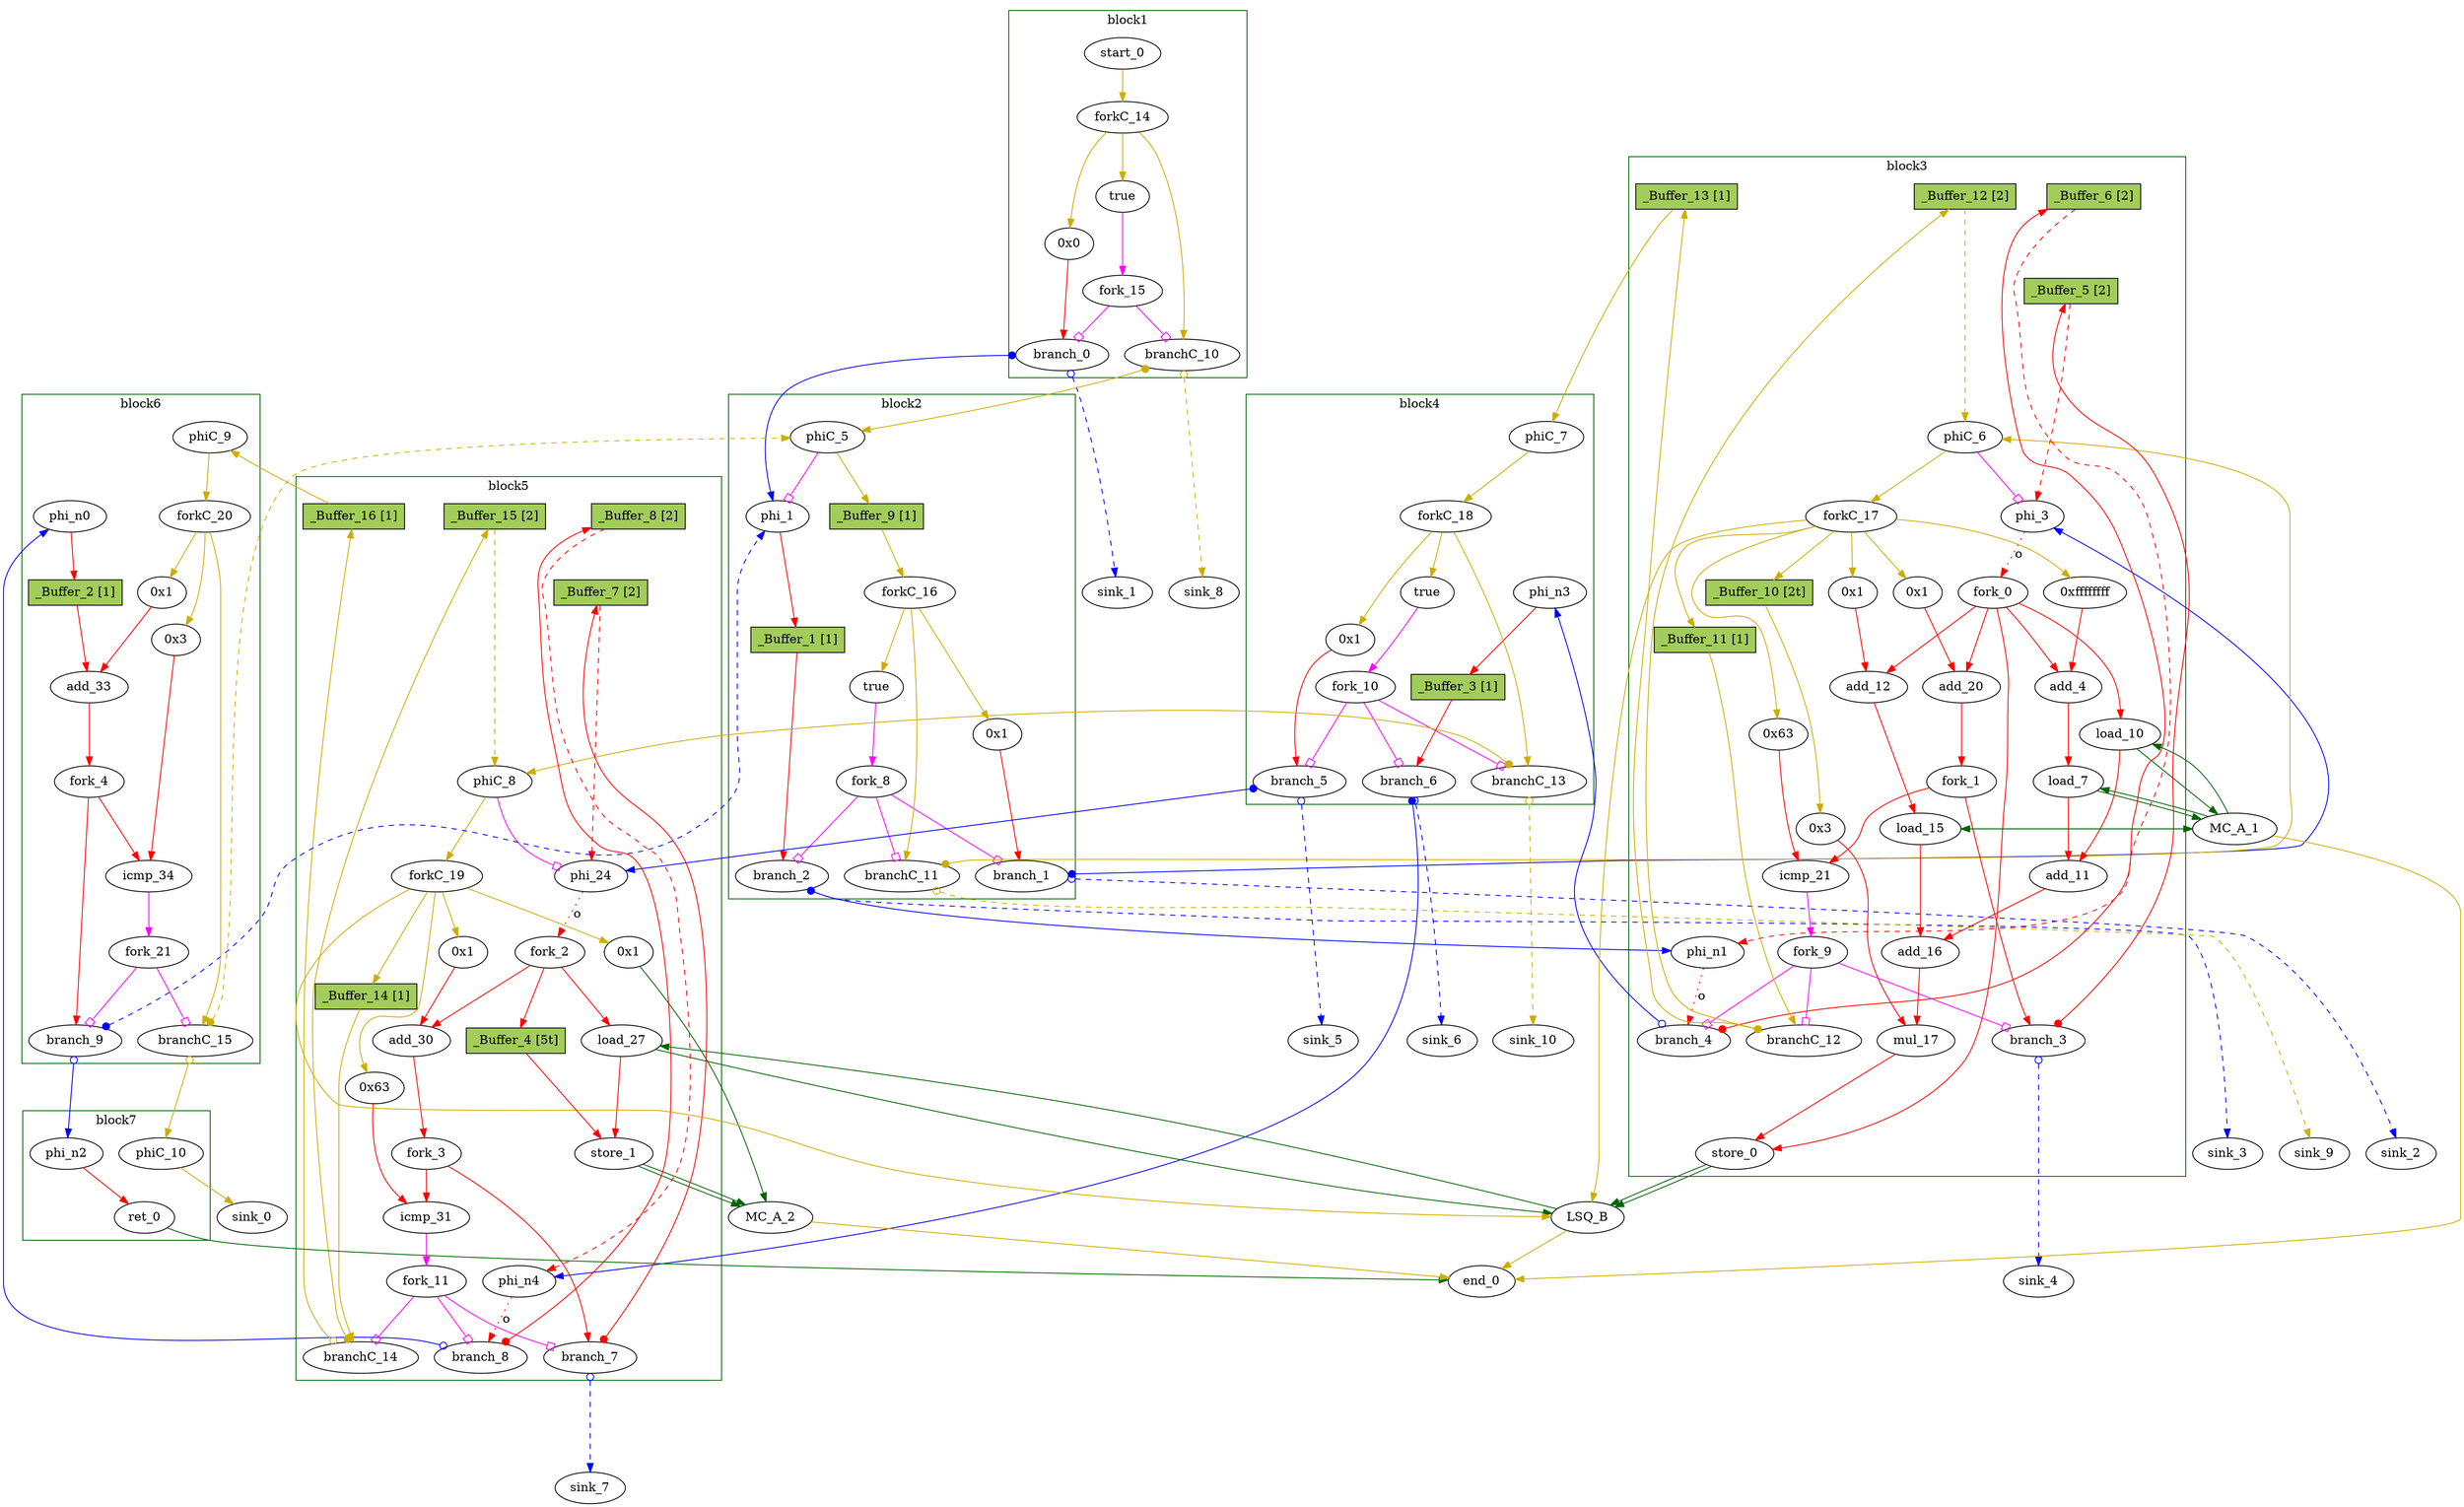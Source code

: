 // Number of blocks: 113
// Number of channels: 183
Digraph G {

  // Blocks
subgraph cluster_1 {
color = "darkgreen"
label = "block1"
  brCst_block1 [type=Constant, in="in1:1", out="out1:1", bbID = 1, value="0x1", label=true,  shape=oval];
  cst_0 [type=Constant, in="in1:32", out="out1:32", bbID = 1, value="0x0", label="0x0",  shape=oval];
  branch_0 [type=Branch, in="in1:32 in2?:1", out="out1+:32 out2-:32", bbID = 1,  shape=oval];
  start_0 [type=Entry, in="in1:0", out="out1:0", bbID = 1,  shape=oval];
  forkC_14 [type=Fork, in="in1:0", out="out1:0 out2:0 out3:0", bbID = 1,  shape=oval];
  branchC_10 [type=Branch, in="in1:0 in2?:1", out="out1+:0 out2-:0", bbID = 1,  shape=oval];
  fork_15 [type=Fork, in="in1:1", out="out1:1 out2:1", bbID = 1,  shape=oval];
}
subgraph cluster_2 {
color = "darkgreen"
label = "block2"
  phi_1 [type=Mux, in="in1?:1 in2:32 in3:32", out="out1:32", delay=0.366, bbID = 2,  shape=oval];
  brCst_block2 [type=Constant, in="in1:1", out="out1:1", bbID = 2, value="0x1", label=true,  shape=oval];
  cst_1 [type=Constant, in="in1:32", out="out1:32", bbID = 2, value="0x1", label="0x1",  shape=oval];
  branch_1 [type=Branch, in="in1:32 in2?:1", out="out1+:32 out2-:32", bbID = 2,  shape=oval];
  branch_2 [type=Branch, in="in1:32 in2?:1", out="out1+:32 out2-:32", bbID = 2,  shape=oval];
  fork_8 [type=Fork, in="in1:1", out="out1:1 out2:1 out3:1", bbID = 2,  shape=oval];
  phiC_5 [type=CntrlMerge, in="in1:0 in2:0", out="out1:0 out2?:1", delay=0.166, bbID = 2,  shape=oval];
  forkC_16 [type=Fork, in="in1:0", out="out1:0 out2:0 out3:0", bbID = 2,  shape=oval];
  branchC_11 [type=Branch, in="in1:0 in2?:1", out="out1+:0 out2-:0", bbID = 2,  shape=oval];
  _Buffer_1 [type=Buffer, in="in1:32", out="out1:32", bbID = 2, slots=1, transparent=false, label="_Buffer_1 [1]",  shape=box, style=filled, fillcolor=darkolivegreen3, height = 0.4];
  _Buffer_9 [type=Buffer, in="in1:0", out="out1:0", bbID = 2, slots=1, transparent=false, label="_Buffer_9 [1]",  shape=box, style=filled, fillcolor=darkolivegreen3, height = 0.4];
}
subgraph cluster_3 {
color = "darkgreen"
label = "block3"
  phi_3 [type=Mux, in="in1?:1 in2:32 in3:32", out="out1:32", delay=0.366, bbID = 3,  shape=oval];
  cst_2 [type=Constant, in="in1:32", out="out1:32", bbID = 3, value="0xffffffff", label="0xffffffff",  shape=oval];
  add_4 [type=Operator, in="in1:32 in2:32", out="out1:32", op = "add_op", delay=1.693, bbID = 3,  shape=oval];
  load_7 [type=Operator, in="in1:32 in2:32", out="out1:32 out2:32", op = "mc_load_op", latency=2, bbID = 3, portID = 0, offset = 0, retimingDiff=2,  shape=oval];
  load_10 [type=Operator, in="in1:32 in2:32", out="out1:32 out2:32", op = "mc_load_op", latency=2, bbID = 3, portID = 1, offset = 0, retimingDiff=2,  shape=oval];
  add_11 [type=Operator, in="in1:32 in2:32", out="out1:32", op = "add_op", delay=1.693, bbID = 3, retimingDiff=2,  shape=oval];
  cst_3 [type=Constant, in="in1:32", out="out1:32", bbID = 3, value="0x1", label="0x1",  shape=oval];
  add_12 [type=Operator, in="in1:32 in2:32", out="out1:32", op = "add_op", delay=1.693, bbID = 3,  shape=oval];
  load_15 [type=Operator, in="in1:32 in2:32", out="out1:32 out2:32", op = "mc_load_op", latency=2, bbID = 3, portID = 2, offset = 0, retimingDiff=2,  shape=oval];
  add_16 [type=Operator, in="in1:32 in2:32", out="out1:32", op = "add_op", delay=1.693, bbID = 3, retimingDiff=2,  shape=oval];
  cst_4 [type=Constant, in="in1:32", out="out1:32", bbID = 3, value="0x3", label="0x3", retimingDiff=2,  shape=oval];
  mul_17 [type=Operator, in="in1:32 in2:32", out="out1:32", op = "mul_op", latency=4, bbID = 3, retimingDiff=4,  shape=oval];
  store_0 [type=Operator, in="in1:32 in2:32", out="out1:32 out2:32", op = "lsq_store_op", bbID = 3, portID = 0, offset = 0,  shape=oval];
  cst_5 [type=Constant, in="in1:32", out="out1:32", bbID = 3, value="0x1", label="0x1",  shape=oval];
  add_20 [type=Operator, in="in1:32 in2:32", out="out1:32", op = "add_op", delay=1.693, bbID = 3,  shape=oval];
  cst_6 [type=Constant, in="in1:32", out="out1:32", bbID = 3, value="0x63", label="0x63",  shape=oval];
  icmp_21 [type=Operator, in="in1:32 in2:32", out="out1:1", op = "icmp_ult_op", delay=1.53, bbID = 3,  shape=oval];
  phi_n1 [type=Merge, in="in1:32 in2:32", out="out1:32", delay=0.366, bbID = 3,  shape=oval];
  fork_0 [type=Fork, in="in1:32", out="out1:32 out2:32 out3:32 out4:32 out5:32", bbID = 3,  shape=oval];
  fork_1 [type=Fork, in="in1:32", out="out1:32 out2:32", bbID = 3,  shape=oval];
  branch_3 [type=Branch, in="in1:32 in2?:1", out="out1+:32 out2-:32", bbID = 3,  shape=oval];
  branch_4 [type=Branch, in="in1:32 in2?:1", out="out1+:32 out2-:32", bbID = 3,  shape=oval];
  fork_9 [type=Fork, in="in1:1", out="out1:1 out2:1 out3:1", bbID = 3,  shape=oval];
  phiC_6 [type=CntrlMerge, in="in1:0 in2:0", out="out1:0 out2?:1", delay=0.166, bbID = 3,  shape=oval];
  forkC_17 [type=Fork, in="in1:0", out="out1:0 out2:0 out3:0 out4:0 out5:0 out6:0 out7:0", bbID = 3,  shape=oval];
  branchC_12 [type=Branch, in="in1:0 in2?:1", out="out1+:0 out2-:0", bbID = 3,  shape=oval];
  _Buffer_5 [type=Buffer, in="in1:32", out="out1:32", bbID = 3, slots=2, transparent=false, label="_Buffer_5 [2]",  shape=box, style=filled, fillcolor=darkolivegreen3, height = 0.4];
  _Buffer_6 [type=Buffer, in="in1:32", out="out1:32", bbID = 3, slots=2, transparent=false, label="_Buffer_6 [2]",  shape=box, style=filled, fillcolor=darkolivegreen3, height = 0.4];
  _Buffer_10 [type=Buffer, in="in1:0", out="out1:0", bbID = 3, slots=2, transparent=true, label="_Buffer_10 [2t]",  shape=box, style=filled, fillcolor=darkolivegreen3, height = 0.4];
  _Buffer_11 [type=Buffer, in="in1:0", out="out1:0", bbID = 3, slots=1, transparent=false, label="_Buffer_11 [1]",  shape=box, style=filled, fillcolor=darkolivegreen3, height = 0.4];
  _Buffer_12 [type=Buffer, in="in1:0", out="out1:0", bbID = 3, slots=2, transparent=false, label="_Buffer_12 [2]",  shape=box, style=filled, fillcolor=darkolivegreen3, height = 0.4];
  _Buffer_13 [type=Buffer, in="in1:0", out="out1:0", bbID = 3, slots=1, transparent=false, label="_Buffer_13 [1]",  shape=box, style=filled, fillcolor=darkolivegreen3, height = 0.4];
}
subgraph cluster_4 {
color = "darkgreen"
label = "block4"
  brCst_block4 [type=Constant, in="in1:1", out="out1:1", bbID = 4, value="0x1", label=true,  shape=oval];
  cst_7 [type=Constant, in="in1:32", out="out1:32", bbID = 4, value="0x1", label="0x1",  shape=oval];
  phi_n3 [type=Merge, in="in1:32", out="out1:32", bbID = 4,  shape=oval];
  branch_5 [type=Branch, in="in1:32 in2?:1", out="out1+:32 out2-:32", bbID = 4,  shape=oval];
  branch_6 [type=Branch, in="in1:32 in2?:1", out="out1+:32 out2-:32", bbID = 4,  shape=oval];
  fork_10 [type=Fork, in="in1:1", out="out1:1 out2:1 out3:1", bbID = 4,  shape=oval];
  phiC_7 [type=Merge, in="in1:0", out="out1:0", delay=0.166, bbID = 4,  shape=oval];
  forkC_18 [type=Fork, in="in1:0", out="out1:0 out2:0 out3:0", bbID = 4,  shape=oval];
  branchC_13 [type=Branch, in="in1:0 in2?:1", out="out1+:0 out2-:0", bbID = 4,  shape=oval];
  _Buffer_3 [type=Buffer, in="in1:32", out="out1:32", bbID = 4, slots=1, transparent=false, label="_Buffer_3 [1]",  shape=box, style=filled, fillcolor=darkolivegreen3, height = 0.4];
}
subgraph cluster_5 {
color = "darkgreen"
label = "block5"
  phi_24 [type=Mux, in="in1?:1 in2:32 in3:32", out="out1:32", delay=0.366, bbID = 5,  shape=oval];
  load_27 [type=Operator, in="in1:32 in2:32", out="out1:32 out2:32", op = "lsq_load_op", latency=5, bbID = 5, portID = 0, offset = 0,  shape=oval];
  store_1 [type=Operator, in="in1:32 in2:32", out="out1:32 out2:32", op = "mc_store_op", bbID = 5, portID = 0, offset = 0,  shape=oval];
  cst_8 [type=Constant, in="in1:32", out="out1:32", bbID = 5, value="0x1", label="0x1",  shape=oval];
  add_30 [type=Operator, in="in1:32 in2:32", out="out1:32", op = "add_op", delay=1.693, bbID = 5,  shape=oval];
  cst_9 [type=Constant, in="in1:32", out="out1:32", bbID = 5, value="0x63", label="0x63",  shape=oval];
  icmp_31 [type=Operator, in="in1:32 in2:32", out="out1:1", op = "icmp_ult_op", delay=1.53, bbID = 5,  shape=oval];
  phi_n4 [type=Merge, in="in1:32 in2:32", out="out1:32", delay=0.366, bbID = 5,  shape=oval];
  fork_2 [type=Fork, in="in1:32", out="out1:32 out2:32 out3:32", bbID = 5,  shape=oval];
  fork_3 [type=Fork, in="in1:32", out="out1:32 out2:32", bbID = 5,  shape=oval];
  branch_7 [type=Branch, in="in1:32 in2?:1", out="out1+:32 out2-:32", bbID = 5,  shape=oval];
  branch_8 [type=Branch, in="in1:32 in2?:1", out="out1+:32 out2-:32", bbID = 5,  shape=oval];
  fork_11 [type=Fork, in="in1:1", out="out1:1 out2:1 out3:1", bbID = 5,  shape=oval];
  cst_12 [type=Constant, in="in1:32", out="out1:32", bbID = 5, value="0x1", label="0x1",  shape=oval];
  phiC_8 [type=CntrlMerge, in="in1:0 in2:0", out="out1:0 out2?:1", delay=0.166, bbID = 5,  shape=oval];
  forkC_19 [type=Fork, in="in1:0", out="out1:0 out2:0 out3:0 out4:0 out5:0", bbID = 5,  shape=oval];
  branchC_14 [type=Branch, in="in1:0 in2?:1", out="out1+:0 out2-:0", bbID = 5,  shape=oval];
  _Buffer_4 [type=Buffer, in="in1:32", out="out1:32", bbID = 5, slots=5, transparent=true, label="_Buffer_4 [5t]",  shape=box, style=filled, fillcolor=darkolivegreen3, height = 0.4];
  _Buffer_7 [type=Buffer, in="in1:32", out="out1:32", bbID = 5, slots=2, transparent=false, label="_Buffer_7 [2]",  shape=box, style=filled, fillcolor=darkolivegreen3, height = 0.4];
  _Buffer_8 [type=Buffer, in="in1:32", out="out1:32", bbID = 5, slots=2, transparent=false, label="_Buffer_8 [2]",  shape=box, style=filled, fillcolor=darkolivegreen3, height = 0.4];
  _Buffer_14 [type=Buffer, in="in1:0", out="out1:0", bbID = 5, slots=1, transparent=false, label="_Buffer_14 [1]",  shape=box, style=filled, fillcolor=darkolivegreen3, height = 0.4];
  _Buffer_15 [type=Buffer, in="in1:0", out="out1:0", bbID = 5, slots=2, transparent=false, label="_Buffer_15 [2]",  shape=box, style=filled, fillcolor=darkolivegreen3, height = 0.4];
  _Buffer_16 [type=Buffer, in="in1:0", out="out1:0", bbID = 5, slots=1, transparent=false, label="_Buffer_16 [1]",  shape=box, style=filled, fillcolor=darkolivegreen3, height = 0.4];
}
subgraph cluster_6 {
color = "darkgreen"
label = "block6"
  cst_10 [type=Constant, in="in1:32", out="out1:32", bbID = 6, value="0x1", label="0x1",  shape=oval];
  add_33 [type=Operator, in="in1:32 in2:32", out="out1:32", op = "add_op", delay=1.693, bbID = 6,  shape=oval];
  cst_11 [type=Constant, in="in1:32", out="out1:32", bbID = 6, value="0x3", label="0x3",  shape=oval];
  icmp_34 [type=Operator, in="in1:32 in2:32", out="out1:1", op = "icmp_ult_op", delay=1.53, bbID = 6,  shape=oval];
  phi_n0 [type=Merge, in="in1:32", out="out1:32", bbID = 6,  shape=oval];
  fork_4 [type=Fork, in="in1:32", out="out1:32 out2:32", bbID = 6,  shape=oval];
  branch_9 [type=Branch, in="in1:32 in2?:1", out="out1+:32 out2-:32", bbID = 6,  shape=oval];
  phiC_9 [type=Merge, in="in1:0", out="out1:0", delay=0.166, bbID = 6,  shape=oval];
  forkC_20 [type=Fork, in="in1:0", out="out1:0 out2:0 out3:0", bbID = 6,  shape=oval];
  branchC_15 [type=Branch, in="in1:0 in2?:1", out="out1+:0 out2-:0", bbID = 6,  shape=oval];
  fork_21 [type=Fork, in="in1:1", out="out1:1 out2:1", bbID = 6,  shape=oval];
  _Buffer_2 [type=Buffer, in="in1:32", out="out1:32", bbID = 6, slots=1, transparent=false, label="_Buffer_2 [1]",  shape=box, style=filled, fillcolor=darkolivegreen3, height = 0.4];
}
subgraph cluster_7 {
color = "darkgreen"
label = "block7"
  ret_0 [type=Operator, in="in1:32", out="out1:32", op = "ret_op", bbID = 7,  shape=oval];
  phi_n2 [type=Merge, in="in1:32", out="out1:32", bbID = 7,  shape=oval];
  phiC_10 [type=Merge, in="in1:0", out="out1:0", delay=0.166, bbID = 7,  shape=oval];
}
  LSQ_B [type=LSQ, in="in1:0*c0 in2:0*c1 in3:32*s0a in4:32*s0d in5:32*l0a", out="out1:32*l0d out2:0*e", bbID = 0, memory = "B", bbcount = 2, ldcount = 1, stcount = 1, fifoDepth = 16, numLoads = "{0; 1}", numStores = "{1; 0}", loadOffsets = "{{0;0;0;0;0;0;0;0;0;0;0;0;0;0;0;0};{0;0;0;0;0;0;0;0;0;0;0;0;0;0;0;0}}", storeOffsets = "{{0;0;0;0;0;0;0;0;0;0;0;0;0;0;0;0};{0;0;0;0;0;0;0;0;0;0;0;0;0;0;0;0}}", loadPorts = "{{0;0;0;0;0;0;0;0;0;0;0;0;0;0;0;0};{0;0;0;0;0;0;0;0;0;0;0;0;0;0;0;0}}", storePorts = "{{0;0;0;0;0;0;0;0;0;0;0;0;0;0;0;0};{0;0;0;0;0;0;0;0;0;0;0;0;0;0;0;0}}", ];
  MC_A_1 [type=MC, in="in1:32*l0a in2:32*l1a in3:32*l2a", out="out1:32*l0d out2:32*l1d out3:32*l2d out4:0*e", bbID = 0, memory = "A_1", bbcount = 0, ldcount = 3, stcount = 0, ];
  MC_A_2 [type=MC, in="in1:32*c0 in2:32*s0a in3:32*s0d", out="out1:0*e", bbID = 0, memory = "A_2", bbcount = 1, ldcount = 0, stcount = 1, ];
  end_0 [type=Exit, in="in1:0*e in2:0*e in3:0*e in4:32", out="out1:32", bbID = 0,  shape=oval];
  sink_0 [type=Sink, in="in1:0", bbID = 0,  shape=oval];
  sink_1 [type=Sink, in="in1:32", bbID = 0,  shape=oval];
  sink_2 [type=Sink, in="in1:32", bbID = 0,  shape=oval];
  sink_3 [type=Sink, in="in1:32", bbID = 0,  shape=oval];
  sink_4 [type=Sink, in="in1:32", bbID = 0,  shape=oval];
  sink_5 [type=Sink, in="in1:32", bbID = 0,  shape=oval];
  sink_6 [type=Sink, in="in1:32", bbID = 0,  shape=oval];
  sink_7 [type=Sink, in="in1:32", bbID = 0,  shape=oval];
  sink_8 [type=Sink, in="in1:0", bbID = 0,  shape=oval];
  sink_9 [type=Sink, in="in1:0", bbID = 0,  shape=oval];
  sink_10 [type=Sink, in="in1:0", bbID = 0,  shape=oval];

  // Channels
  brCst_block1 -> fork_15 [from=out1, to=in1, arrowhead=normal, color=magenta];
  cst_0 -> branch_0 [from=out1, to=in1, arrowhead=normal, color=red];
  phi_1 -> _Buffer_1 [from=out1, to=in1, arrowhead=normal, color=red];
  brCst_block2 -> fork_8 [from=out1, to=in1, arrowhead=normal, color=magenta];
  cst_1 -> branch_1 [from=out1, to=in1, arrowhead=normal, color=red];
  phi_3 -> fork_0 [from=out1, to=in1, arrowhead=normal, color=red, slots=1, style=dotted, label="o", transparent=true];
  cst_2 -> add_4 [from=out1, to=in2, arrowhead=normal, color=red];
  add_4 -> load_7 [from=out1, to=in2, arrowhead=normal, color=red];
  load_7 -> add_11 [from=out1, to=in1, arrowhead=normal, color=red];
  load_7 -> MC_A_1 [from=out2, to=in1, arrowhead=normal, color=darkgreen];
  load_10 -> add_11 [from=out1, to=in2, arrowhead=normal, color=red];
  load_10 -> MC_A_1 [from=out2, to=in2, arrowhead=normal, color=darkgreen];
  add_11 -> add_16 [from=out1, to=in1, arrowhead=normal, color=red];
  cst_3 -> add_12 [from=out1, to=in2, arrowhead=normal, color=red];
  add_12 -> load_15 [from=out1, to=in2, arrowhead=normal, color=red];
  load_15 -> add_16 [from=out1, to=in2, arrowhead=normal, color=red];
  load_15 -> MC_A_1 [from=out2, to=in3, arrowhead=normal, color=darkgreen];
  add_16 -> mul_17 [from=out1, to=in1, arrowhead=normal, color=red];
  cst_4 -> mul_17 [from=out1, to=in2, arrowhead=normal, color=red];
  mul_17 -> store_0 [from=out1, to=in1, arrowhead=normal, color=red];
  store_0 -> LSQ_B [from=out2, to=in3, arrowhead=normal, color=darkgreen];
  store_0 -> LSQ_B [from=out1, to=in4, arrowhead=normal, color=darkgreen];
  cst_5 -> add_20 [from=out1, to=in2, arrowhead=normal, color=red];
  add_20 -> fork_1 [from=out1, to=in1, arrowhead=normal, color=red];
  cst_6 -> icmp_21 [from=out1, to=in2, arrowhead=normal, color=red];
  icmp_21 -> fork_9 [from=out1, to=in1, arrowhead=normal, color=magenta];
  brCst_block4 -> fork_10 [from=out1, to=in1, arrowhead=normal, color=magenta];
  cst_7 -> branch_5 [from=out1, to=in1, arrowhead=normal, color=red];
  phi_24 -> fork_2 [from=out1, to=in1, arrowhead=normal, color=red, slots=1, style=dotted, label="o", transparent=true];
  load_27 -> store_1 [from=out1, to=in1, arrowhead=normal, color=red];
  load_27 -> LSQ_B [from=out2, to=in5, arrowhead=normal, color=darkgreen];
  store_1 -> MC_A_2 [from=out2, to=in2, arrowhead=normal, color=darkgreen];
  store_1 -> MC_A_2 [from=out1, to=in3, arrowhead=normal, color=darkgreen];
  cst_8 -> add_30 [from=out1, to=in2, arrowhead=normal, color=red];
  add_30 -> fork_3 [from=out1, to=in1, arrowhead=normal, color=red];
  cst_9 -> icmp_31 [from=out1, to=in2, arrowhead=normal, color=red];
  icmp_31 -> fork_11 [from=out1, to=in1, arrowhead=normal, color=magenta];
  cst_10 -> add_33 [from=out1, to=in2, arrowhead=normal, color=red];
  add_33 -> fork_4 [from=out1, to=in1, arrowhead=normal, color=red];
  cst_11 -> icmp_34 [from=out1, to=in2, arrowhead=normal, color=red];
  icmp_34 -> fork_21 [from=out1, to=in1, arrowhead=normal, color=magenta];
  ret_0 -> end_0 [from=out1, to=in4, arrowhead=normal, color=darkgreen];
  phi_n0 -> _Buffer_2 [from=out1, to=in1, arrowhead=normal, color=red];
  phi_n1 -> branch_4 [from=out1, to=in1, arrowhead=normal, color=red, slots=1, style=dotted, label="o", transparent=true];
  phi_n2 -> ret_0 [from=out1, to=in1, arrowhead=normal, color=red];
  phi_n3 -> _Buffer_3 [from=out1, to=in1, arrowhead=normal, color=red];
  phi_n4 -> branch_8 [from=out1, to=in1, arrowhead=normal, color=red, slots=1, style=dotted, label="o", transparent=true];
  fork_0 -> add_4 [from=out1, to=in1, arrowhead=normal, color=red];
  fork_0 -> load_10 [from=out4, to=in2, arrowhead=normal, color=red];
  fork_0 -> add_12 [from=out2, to=in1, arrowhead=normal, color=red];
  fork_0 -> store_0 [from=out5, to=in2, arrowhead=normal, color=red];
  fork_0 -> add_20 [from=out3, to=in1, arrowhead=normal, color=red];
  fork_1 -> icmp_21 [from=out1, to=in1, arrowhead=normal, color=red];
  fork_1 -> branch_3 [from=out2, to=in1, arrowhead=normal, color=red];
  fork_2 -> load_27 [from=out2, to=in2, arrowhead=normal, color=red];
  fork_2 -> _Buffer_4 [from=out3, to=in1, arrowhead=normal, color=red];
  fork_2 -> add_30 [from=out1, to=in1, arrowhead=normal, color=red];
  fork_3 -> icmp_31 [from=out1, to=in1, arrowhead=normal, color=red];
  fork_3 -> branch_7 [from=out2, to=in1, arrowhead=normal, color=red];
  fork_4 -> icmp_34 [from=out1, to=in1, arrowhead=normal, color=red];
  fork_4 -> branch_9 [from=out2, to=in1, arrowhead=normal, color=red];
  branch_0 -> phi_1 [from=out1, to=in2, dir=both, arrowtail=dot, arrowhead=normal, color=blue];
  branch_0 -> sink_1 [from=out2, to=in1, dir=both, arrowtail=odot, arrowhead=normal, color=blue, style=dashed, minlen = 3];
  branch_1 -> phi_3 [from=out1, to=in2, dir=both, arrowtail=dot, arrowhead=normal, color=blue];
  branch_1 -> sink_2 [from=out2, to=in1, dir=both, arrowtail=odot, arrowhead=normal, color=blue, style=dashed, minlen = 3];
  branch_2 -> phi_n1 [from=out1, to=in1, dir=both, arrowtail=dot, arrowhead=normal, color=blue];
  branch_2 -> sink_3 [from=out2, to=in1, dir=both, arrowtail=odot, arrowhead=normal, color=blue, style=dashed, minlen = 3];
  fork_8 -> branch_1 [from=out2, to=in2, arrowhead=obox, color=magenta];
  fork_8 -> branch_2 [from=out1, to=in2, arrowhead=obox, color=magenta];
  fork_8 -> branchC_11 [from=out3, to=in2, arrowhead=obox, color=magenta];
  branch_3 -> _Buffer_5 [from=out1, to=in1, dir=both, arrowtail=dot, arrowhead=normal, color=red, constraint=false];
  branch_3 -> sink_4 [from=out2, to=in1, dir=both, arrowtail=odot, arrowhead=normal, color=blue, style=dashed, minlen = 3];
  branch_4 -> _Buffer_6 [from=out1, to=in1, dir=both, arrowtail=dot, arrowhead=normal, color=red, constraint=false];
  branch_4 -> phi_n3 [from=out2, to=in1, dir=both, arrowtail=odot, arrowhead=normal, color=blue];
  fork_9 -> branch_3 [from=out2, to=in2, arrowhead=obox, color=magenta];
  fork_9 -> branch_4 [from=out1, to=in2, arrowhead=obox, color=magenta];
  fork_9 -> branchC_12 [from=out3, to=in2, arrowhead=obox, color=magenta];
  branch_5 -> phi_24 [from=out1, to=in2, dir=both, arrowtail=dot, arrowhead=normal, color=blue];
  branch_5 -> sink_5 [from=out2, to=in1, dir=both, arrowtail=odot, arrowhead=normal, color=blue, style=dashed, minlen = 3];
  branch_6 -> phi_n4 [from=out1, to=in1, dir=both, arrowtail=dot, arrowhead=normal, color=blue];
  branch_6 -> sink_6 [from=out2, to=in1, dir=both, arrowtail=odot, arrowhead=normal, color=blue, style=dashed, minlen = 3];
  fork_10 -> branch_5 [from=out2, to=in2, arrowhead=obox, color=magenta];
  fork_10 -> branch_6 [from=out1, to=in2, arrowhead=obox, color=magenta];
  fork_10 -> branchC_13 [from=out3, to=in2, arrowhead=obox, color=magenta];
  branch_7 -> _Buffer_7 [from=out1, to=in1, dir=both, arrowtail=dot, arrowhead=normal, color=red, constraint=false];
  branch_7 -> sink_7 [from=out2, to=in1, dir=both, arrowtail=odot, arrowhead=normal, color=blue, style=dashed, minlen = 3];
  branch_8 -> phi_n0 [from=out2, to=in1, dir=both, arrowtail=odot, arrowhead=normal, color=blue];
  branch_8 -> _Buffer_8 [from=out1, to=in1, dir=both, arrowtail=dot, arrowhead=normal, color=red, constraint=false];
  fork_11 -> branch_7 [from=out2, to=in2, arrowhead=obox, color=magenta];
  fork_11 -> branch_8 [from=out1, to=in2, arrowhead=obox, color=magenta];
  fork_11 -> branchC_14 [from=out3, to=in2, arrowhead=obox, color=magenta];
  branch_9 -> phi_1 [from=out1, to=in3, dir=both, arrowtail=dot, arrowhead=normal, color=blue, style=dashed, minlen = 3];
  branch_9 -> phi_n2 [from=out2, to=in1, dir=both, arrowtail=odot, arrowhead=normal, color=blue];
  LSQ_B -> load_27 [from=out1, to=in1, arrowhead=normal, color=darkgreen];
  LSQ_B -> end_0 [from=out2, to=in1, arrowhead=normal, color=gold3];
  MC_A_1 -> load_7 [from=out1, to=in1, arrowhead=normal, color=darkgreen];
  MC_A_1 -> load_10 [from=out2, to=in1, arrowhead=normal, color=darkgreen];
  MC_A_1 -> load_15 [from=out3, to=in1, arrowhead=normal, color=darkgreen];
  MC_A_1 -> end_0 [from=out4, to=in2, arrowhead=normal, color=gold3];
  MC_A_2 -> end_0 [from=out1, to=in3, arrowhead=normal, color=gold3];
  cst_12 -> MC_A_2 [from=out1, to=in1, arrowhead=normal, color=darkgreen];
  start_0 -> forkC_14 [from=out1, to=in1, arrowhead=normal, color=gold3];
  forkC_14 -> brCst_block1 [from=out3, to=in1, arrowhead=normal, color=gold3];
  forkC_14 -> cst_0 [from=out1, to=in1, arrowhead=normal, color=gold3];
  forkC_14 -> branchC_10 [from=out2, to=in1, arrowhead=normal, color=gold3];
  branchC_10 -> phiC_5 [from=out1, to=in1, dir=both, arrowtail=dot, arrowhead=normal, color=gold3];
  branchC_10 -> sink_8 [from=out2, to=in1, dir=both, arrowtail=odot, arrowhead=normal, color=gold3, style=dashed, minlen = 3];
  fork_15 -> branch_0 [from=out1, to=in2, arrowhead=obox, color=magenta];
  fork_15 -> branchC_10 [from=out2, to=in2, arrowhead=obox, color=magenta];
  phiC_5 -> phi_1 [from=out2, to=in1, arrowhead=obox, color=magenta];
  phiC_5 -> _Buffer_9 [from=out1, to=in1, arrowhead=normal, color=gold3];
  forkC_16 -> brCst_block2 [from=out3, to=in1, arrowhead=normal, color=gold3];
  forkC_16 -> cst_1 [from=out1, to=in1, arrowhead=normal, color=gold3];
  forkC_16 -> branchC_11 [from=out2, to=in1, arrowhead=normal, color=gold3];
  branchC_11 -> phiC_6 [from=out1, to=in1, dir=both, arrowtail=dot, arrowhead=normal, color=gold3];
  branchC_11 -> sink_9 [from=out2, to=in1, dir=both, arrowtail=odot, arrowhead=normal, color=gold3, style=dashed, minlen = 3];
  phiC_6 -> phi_3 [from=out2, to=in1, arrowhead=obox, color=magenta];
  phiC_6 -> forkC_17 [from=out1, to=in1, arrowhead=normal, color=gold3];
  forkC_17 -> cst_2 [from=out1, to=in1, arrowhead=normal, color=gold3];
  forkC_17 -> cst_3 [from=out2, to=in1, arrowhead=normal, color=gold3];
  forkC_17 -> _Buffer_10 [from=out3, to=in1, arrowhead=normal, color=gold3];
  forkC_17 -> cst_5 [from=out4, to=in1, arrowhead=normal, color=gold3];
  forkC_17 -> cst_6 [from=out5, to=in1, arrowhead=normal, color=gold3];
  forkC_17 -> LSQ_B [from=out6, to=in1, arrowhead=normal, color=gold3];
  forkC_17 -> _Buffer_11 [from=out7, to=in1, arrowhead=normal, color=gold3];
  branchC_12 -> _Buffer_12 [from=out1, to=in1, dir=both, arrowtail=dot, arrowhead=normal, color=gold3, constraint=false];
  branchC_12 -> _Buffer_13 [from=out2, to=in1, dir=both, arrowtail=odot, arrowhead=normal, color=gold3, constraint=false];
  phiC_7 -> forkC_18 [from=out1, to=in1, arrowhead=normal, color=gold3];
  forkC_18 -> brCst_block4 [from=out3, to=in1, arrowhead=normal, color=gold3];
  forkC_18 -> cst_7 [from=out1, to=in1, arrowhead=normal, color=gold3];
  forkC_18 -> branchC_13 [from=out2, to=in1, arrowhead=normal, color=gold3];
  branchC_13 -> phiC_8 [from=out1, to=in1, dir=both, arrowtail=dot, arrowhead=normal, color=gold3];
  branchC_13 -> sink_10 [from=out2, to=in1, dir=both, arrowtail=odot, arrowhead=normal, color=gold3, style=dashed, minlen = 3];
  phiC_8 -> phi_24 [from=out2, to=in1, arrowhead=obox, color=magenta];
  phiC_8 -> forkC_19 [from=out1, to=in1, arrowhead=normal, color=gold3];
  forkC_19 -> cst_8 [from=out1, to=in1, arrowhead=normal, color=gold3];
  forkC_19 -> cst_9 [from=out2, to=in1, arrowhead=normal, color=gold3];
  forkC_19 -> LSQ_B [from=out3, to=in2, arrowhead=normal, color=gold3];
  forkC_19 -> cst_12 [from=out4, to=in1, arrowhead=normal, color=gold3];
  forkC_19 -> _Buffer_14 [from=out5, to=in1, arrowhead=normal, color=gold3];
  branchC_14 -> _Buffer_15 [from=out1, to=in1, dir=both, arrowtail=dot, arrowhead=normal, color=gold3, constraint=false];
  branchC_14 -> _Buffer_16 [from=out2, to=in1, dir=both, arrowtail=odot, arrowhead=normal, color=gold3, constraint=false];
  phiC_9 -> forkC_20 [from=out1, to=in1, arrowhead=normal, color=gold3];
  forkC_20 -> cst_10 [from=out1, to=in1, arrowhead=normal, color=gold3];
  forkC_20 -> cst_11 [from=out2, to=in1, arrowhead=normal, color=gold3];
  forkC_20 -> branchC_15 [from=out3, to=in1, arrowhead=normal, color=gold3];
  branchC_15 -> phiC_5 [from=out1, to=in2, dir=both, arrowtail=dot, arrowhead=normal, color=gold3, style=dashed, minlen = 3];
  branchC_15 -> phiC_10 [from=out2, to=in1, dir=both, arrowtail=odot, arrowhead=normal, color=gold3];
  fork_21 -> branch_9 [from=out1, to=in2, arrowhead=obox, color=magenta];
  fork_21 -> branchC_15 [from=out2, to=in2, arrowhead=obox, color=magenta];
  phiC_10 -> sink_0 [from=out1, to=in1, arrowhead=normal, color=gold3];
  _Buffer_1 -> branch_2 [from=out1, to=in1, arrowhead=normal, color=red];
  _Buffer_2 -> add_33 [from=out1, to=in1, arrowhead=normal, color=red];
  _Buffer_3 -> branch_6 [from=out1, to=in1, arrowhead=normal, color=red];
  _Buffer_4 -> store_1 [from=out1, to=in2, arrowhead=normal, color=red];
  _Buffer_5 -> phi_3 [from=out1, to=in3, arrowhead=normal, color=red, style=dashed, minlen = 3];
  _Buffer_6 -> phi_n1 [from=out1, to=in2, arrowhead=normal, color=red, constraint=false, style=dashed, minlen = 3];
  _Buffer_7 -> phi_24 [from=out1, to=in3, arrowhead=normal, color=red, style=dashed, minlen = 3];
  _Buffer_8 -> phi_n4 [from=out1, to=in2, arrowhead=normal, color=red, constraint=false, style=dashed, minlen = 3];
  _Buffer_9 -> forkC_16 [from=out1, to=in1, arrowhead=normal, color=gold3];
  _Buffer_10 -> cst_4 [from=out1, to=in1, arrowhead=normal, color=gold3];
  _Buffer_11 -> branchC_12 [from=out1, to=in1, arrowhead=normal, color=gold3];
  _Buffer_12 -> phiC_6 [from=out1, to=in2, arrowhead=normal, color=gold3, style=dashed, minlen = 3];
  _Buffer_13 -> phiC_7 [from=out1, to=in1, arrowhead=normal, color=gold3];
  _Buffer_14 -> branchC_14 [from=out1, to=in1, arrowhead=normal, color=gold3];
  _Buffer_15 -> phiC_8 [from=out1, to=in2, arrowhead=normal, color=gold3, style=dashed, minlen = 3];
  _Buffer_16 -> phiC_9 [from=out1, to=in1, arrowhead=normal, color=gold3];
}

